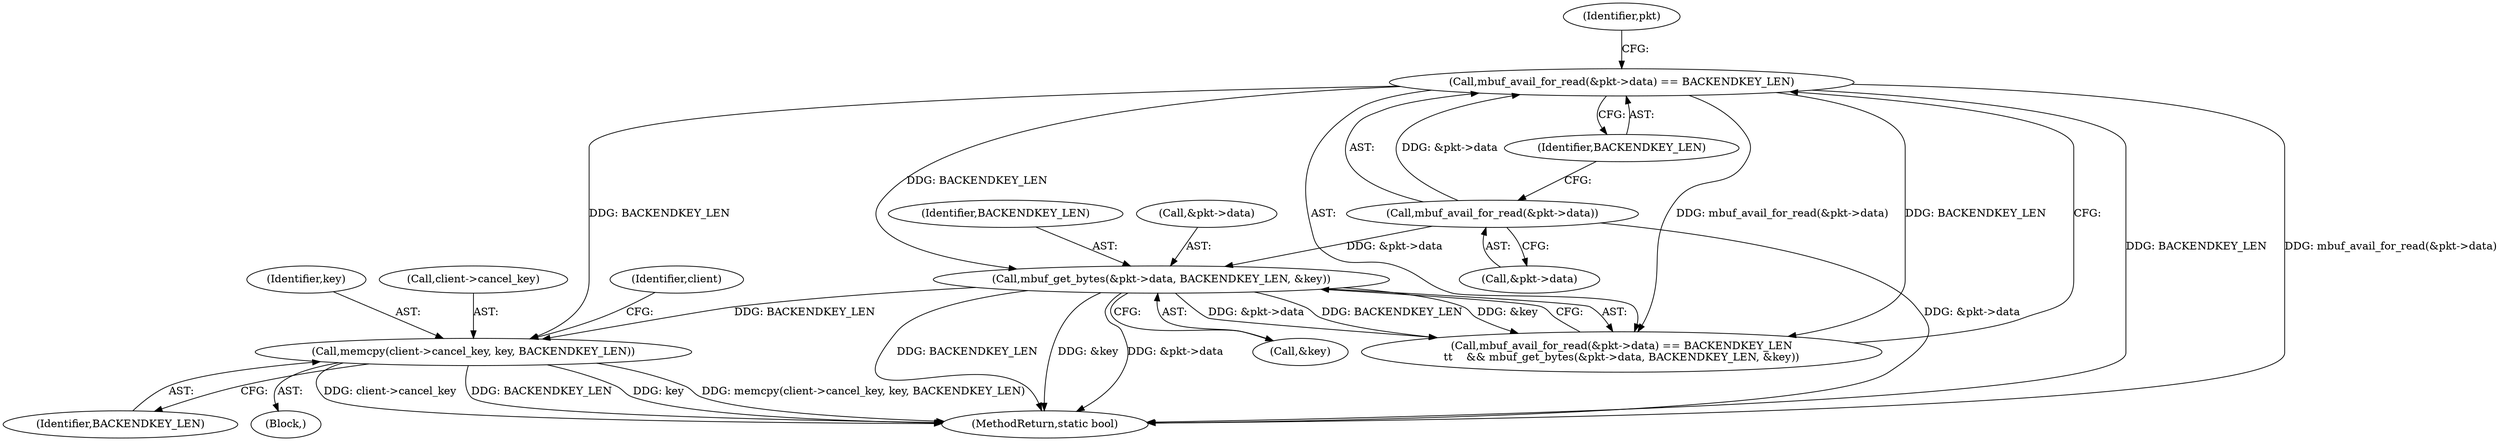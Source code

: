 digraph "0_pgbouncer_74d6e5f7de5ec736f71204b7b422af7380c19ac5@API" {
"1000322" [label="(Call,memcpy(client->cancel_key, key, BACKENDKEY_LEN))"];
"1000306" [label="(Call,mbuf_avail_for_read(&pkt->data) == BACKENDKEY_LEN)"];
"1000307" [label="(Call,mbuf_avail_for_read(&pkt->data))"];
"1000313" [label="(Call,mbuf_get_bytes(&pkt->data, BACKENDKEY_LEN, &key))"];
"1000329" [label="(Identifier,client)"];
"1000306" [label="(Call,mbuf_avail_for_read(&pkt->data) == BACKENDKEY_LEN)"];
"1000305" [label="(Call,mbuf_avail_for_read(&pkt->data) == BACKENDKEY_LEN\n\t\t    && mbuf_get_bytes(&pkt->data, BACKENDKEY_LEN, &key))"];
"1000319" [label="(Call,&key)"];
"1000326" [label="(Identifier,key)"];
"1000323" [label="(Call,client->cancel_key)"];
"1000318" [label="(Identifier,BACKENDKEY_LEN)"];
"1000322" [label="(Call,memcpy(client->cancel_key, key, BACKENDKEY_LEN))"];
"1000316" [label="(Identifier,pkt)"];
"1000307" [label="(Call,mbuf_avail_for_read(&pkt->data))"];
"1000327" [label="(Identifier,BACKENDKEY_LEN)"];
"1000314" [label="(Call,&pkt->data)"];
"1000313" [label="(Call,mbuf_get_bytes(&pkt->data, BACKENDKEY_LEN, &key))"];
"1000312" [label="(Identifier,BACKENDKEY_LEN)"];
"1000321" [label="(Block,)"];
"1000308" [label="(Call,&pkt->data)"];
"1000356" [label="(MethodReturn,static bool)"];
"1000322" -> "1000321"  [label="AST: "];
"1000322" -> "1000327"  [label="CFG: "];
"1000323" -> "1000322"  [label="AST: "];
"1000326" -> "1000322"  [label="AST: "];
"1000327" -> "1000322"  [label="AST: "];
"1000329" -> "1000322"  [label="CFG: "];
"1000322" -> "1000356"  [label="DDG: key"];
"1000322" -> "1000356"  [label="DDG: memcpy(client->cancel_key, key, BACKENDKEY_LEN)"];
"1000322" -> "1000356"  [label="DDG: client->cancel_key"];
"1000322" -> "1000356"  [label="DDG: BACKENDKEY_LEN"];
"1000306" -> "1000322"  [label="DDG: BACKENDKEY_LEN"];
"1000313" -> "1000322"  [label="DDG: BACKENDKEY_LEN"];
"1000306" -> "1000305"  [label="AST: "];
"1000306" -> "1000312"  [label="CFG: "];
"1000307" -> "1000306"  [label="AST: "];
"1000312" -> "1000306"  [label="AST: "];
"1000316" -> "1000306"  [label="CFG: "];
"1000305" -> "1000306"  [label="CFG: "];
"1000306" -> "1000356"  [label="DDG: BACKENDKEY_LEN"];
"1000306" -> "1000356"  [label="DDG: mbuf_avail_for_read(&pkt->data)"];
"1000306" -> "1000305"  [label="DDG: mbuf_avail_for_read(&pkt->data)"];
"1000306" -> "1000305"  [label="DDG: BACKENDKEY_LEN"];
"1000307" -> "1000306"  [label="DDG: &pkt->data"];
"1000306" -> "1000313"  [label="DDG: BACKENDKEY_LEN"];
"1000307" -> "1000308"  [label="CFG: "];
"1000308" -> "1000307"  [label="AST: "];
"1000312" -> "1000307"  [label="CFG: "];
"1000307" -> "1000356"  [label="DDG: &pkt->data"];
"1000307" -> "1000313"  [label="DDG: &pkt->data"];
"1000313" -> "1000305"  [label="AST: "];
"1000313" -> "1000319"  [label="CFG: "];
"1000314" -> "1000313"  [label="AST: "];
"1000318" -> "1000313"  [label="AST: "];
"1000319" -> "1000313"  [label="AST: "];
"1000305" -> "1000313"  [label="CFG: "];
"1000313" -> "1000356"  [label="DDG: BACKENDKEY_LEN"];
"1000313" -> "1000356"  [label="DDG: &key"];
"1000313" -> "1000356"  [label="DDG: &pkt->data"];
"1000313" -> "1000305"  [label="DDG: &pkt->data"];
"1000313" -> "1000305"  [label="DDG: BACKENDKEY_LEN"];
"1000313" -> "1000305"  [label="DDG: &key"];
}
